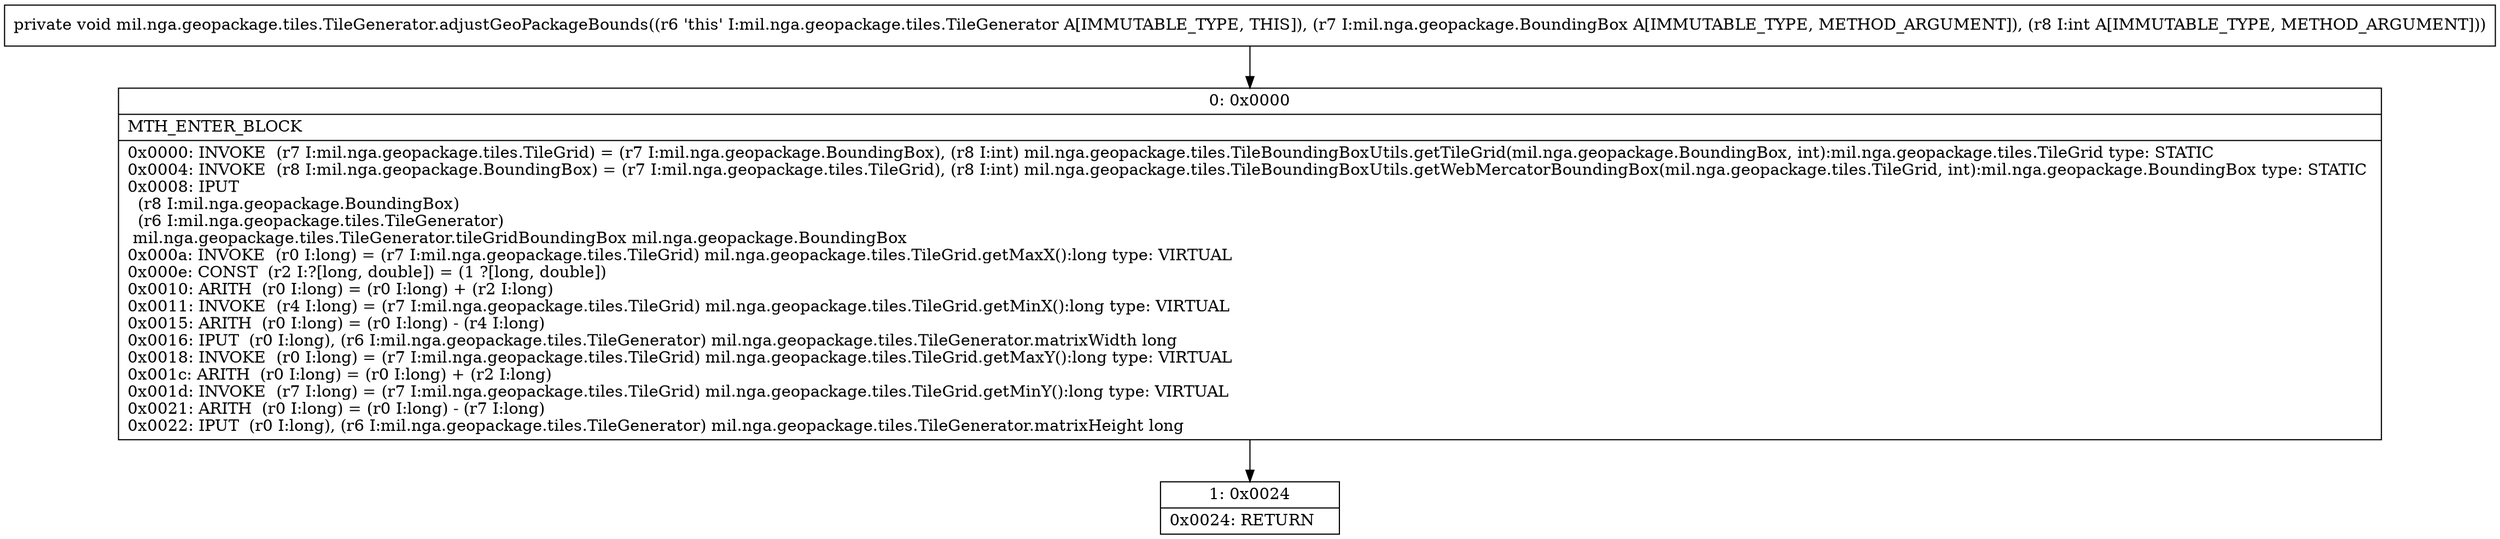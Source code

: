 digraph "CFG formil.nga.geopackage.tiles.TileGenerator.adjustGeoPackageBounds(Lmil\/nga\/geopackage\/BoundingBox;I)V" {
Node_0 [shape=record,label="{0\:\ 0x0000|MTH_ENTER_BLOCK\l|0x0000: INVOKE  (r7 I:mil.nga.geopackage.tiles.TileGrid) = (r7 I:mil.nga.geopackage.BoundingBox), (r8 I:int) mil.nga.geopackage.tiles.TileBoundingBoxUtils.getTileGrid(mil.nga.geopackage.BoundingBox, int):mil.nga.geopackage.tiles.TileGrid type: STATIC \l0x0004: INVOKE  (r8 I:mil.nga.geopackage.BoundingBox) = (r7 I:mil.nga.geopackage.tiles.TileGrid), (r8 I:int) mil.nga.geopackage.tiles.TileBoundingBoxUtils.getWebMercatorBoundingBox(mil.nga.geopackage.tiles.TileGrid, int):mil.nga.geopackage.BoundingBox type: STATIC \l0x0008: IPUT  \l  (r8 I:mil.nga.geopackage.BoundingBox)\l  (r6 I:mil.nga.geopackage.tiles.TileGenerator)\l mil.nga.geopackage.tiles.TileGenerator.tileGridBoundingBox mil.nga.geopackage.BoundingBox \l0x000a: INVOKE  (r0 I:long) = (r7 I:mil.nga.geopackage.tiles.TileGrid) mil.nga.geopackage.tiles.TileGrid.getMaxX():long type: VIRTUAL \l0x000e: CONST  (r2 I:?[long, double]) = (1 ?[long, double]) \l0x0010: ARITH  (r0 I:long) = (r0 I:long) + (r2 I:long) \l0x0011: INVOKE  (r4 I:long) = (r7 I:mil.nga.geopackage.tiles.TileGrid) mil.nga.geopackage.tiles.TileGrid.getMinX():long type: VIRTUAL \l0x0015: ARITH  (r0 I:long) = (r0 I:long) \- (r4 I:long) \l0x0016: IPUT  (r0 I:long), (r6 I:mil.nga.geopackage.tiles.TileGenerator) mil.nga.geopackage.tiles.TileGenerator.matrixWidth long \l0x0018: INVOKE  (r0 I:long) = (r7 I:mil.nga.geopackage.tiles.TileGrid) mil.nga.geopackage.tiles.TileGrid.getMaxY():long type: VIRTUAL \l0x001c: ARITH  (r0 I:long) = (r0 I:long) + (r2 I:long) \l0x001d: INVOKE  (r7 I:long) = (r7 I:mil.nga.geopackage.tiles.TileGrid) mil.nga.geopackage.tiles.TileGrid.getMinY():long type: VIRTUAL \l0x0021: ARITH  (r0 I:long) = (r0 I:long) \- (r7 I:long) \l0x0022: IPUT  (r0 I:long), (r6 I:mil.nga.geopackage.tiles.TileGenerator) mil.nga.geopackage.tiles.TileGenerator.matrixHeight long \l}"];
Node_1 [shape=record,label="{1\:\ 0x0024|0x0024: RETURN   \l}"];
MethodNode[shape=record,label="{private void mil.nga.geopackage.tiles.TileGenerator.adjustGeoPackageBounds((r6 'this' I:mil.nga.geopackage.tiles.TileGenerator A[IMMUTABLE_TYPE, THIS]), (r7 I:mil.nga.geopackage.BoundingBox A[IMMUTABLE_TYPE, METHOD_ARGUMENT]), (r8 I:int A[IMMUTABLE_TYPE, METHOD_ARGUMENT])) }"];
MethodNode -> Node_0;
Node_0 -> Node_1;
}

